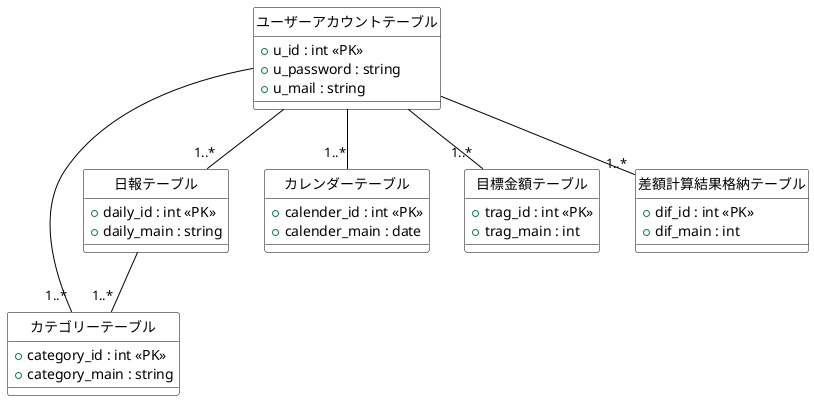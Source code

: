 @startuml

!define TABLE_BORDER_STYLE
!define TABLE_ROW_BACKGROUND_COLOR white
!define TABLE_HEADER_BACKGROUND_COLOR LightGray

!define ENTITY1
!define ENTITY2

hide circle

skinparam class {
    BackgroundColor White
    ArrowColor Black
    BorderColor Black
}

' Tables
class "ユーザーアカウントテーブル" as u_account <<(T,LightBlue)>>
{
  + u_id : int <<PK>>
  + u_password : string
  + u_mail : string
}

class "カテゴリーテーブル" as category <<(T,LightGreen)>>
{
  + category_id : int <<PK>>
  + category_main : string
}

class "日報テーブル" as daily_report <<(T,Yellow)>>
{
  + daily_id : int <<PK>>
  + daily_main : string
}

class "カレンダーテーブル" as u_calender <<(T,LightPink)>>
{
  + calender_id : int <<PK>>
  + calender_main : date
}

class "目標金額テーブル" as u_trag <<(T,LightYellow)>>
{
  + trag_id : int <<PK>>
  + trag_main : int
}

class "差額計算結果格納テーブル" as u_dif <<(T,PaleGreen)>>
{
  + dif_id : int <<PK>>
  + dif_main : int
}

' Relationships with multiplicities
u_account -- "1..*" category
daily_report -- "1..*" category
u_account -- "1..*" daily_report
u_account -- "1..*" u_calender
u_account -- "1..*" u_trag
u_account -- "1..*" u_dif

@enduml